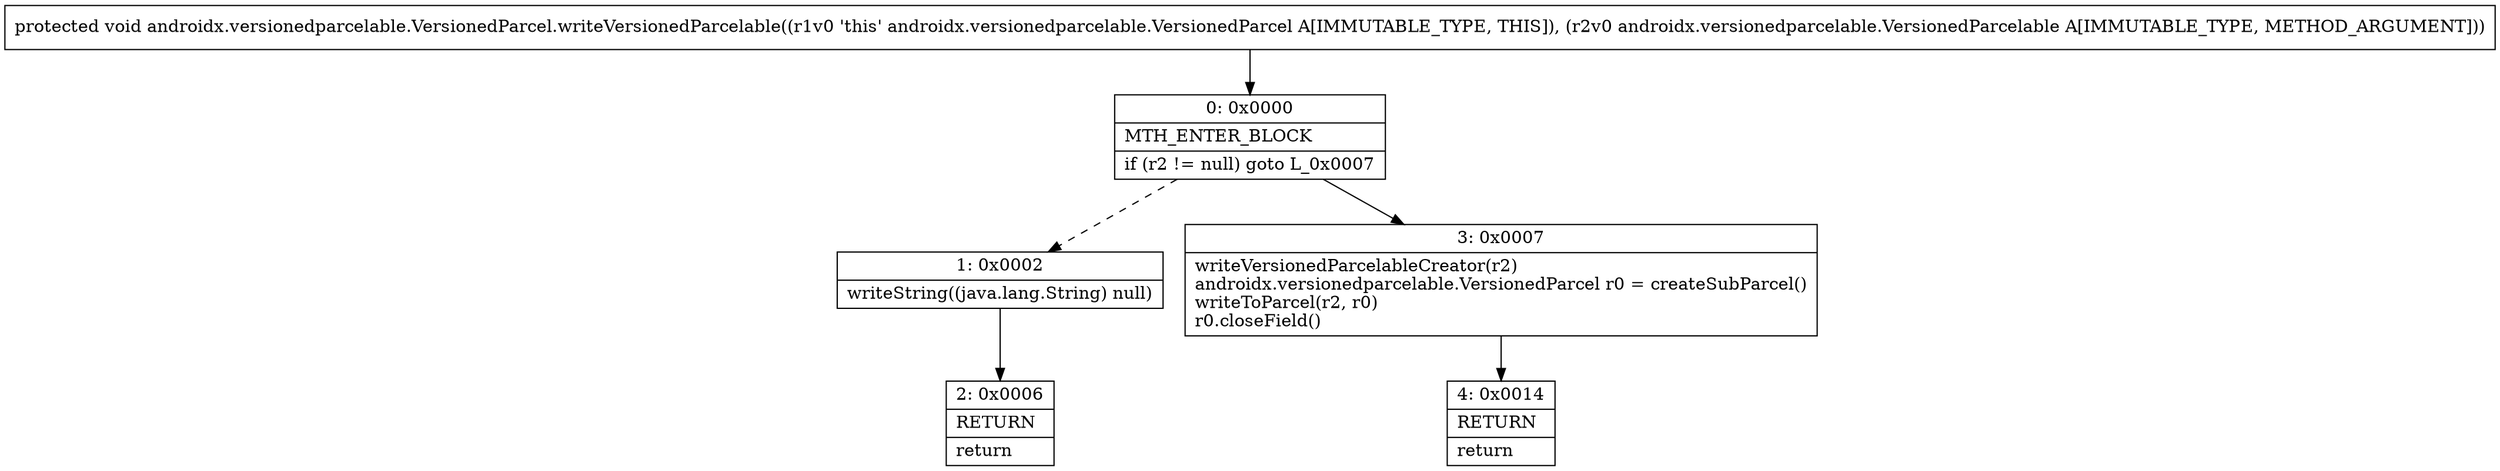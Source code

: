 digraph "CFG forandroidx.versionedparcelable.VersionedParcel.writeVersionedParcelable(Landroidx\/versionedparcelable\/VersionedParcelable;)V" {
Node_0 [shape=record,label="{0\:\ 0x0000|MTH_ENTER_BLOCK\l|if (r2 != null) goto L_0x0007\l}"];
Node_1 [shape=record,label="{1\:\ 0x0002|writeString((java.lang.String) null)\l}"];
Node_2 [shape=record,label="{2\:\ 0x0006|RETURN\l|return\l}"];
Node_3 [shape=record,label="{3\:\ 0x0007|writeVersionedParcelableCreator(r2)\landroidx.versionedparcelable.VersionedParcel r0 = createSubParcel()\lwriteToParcel(r2, r0)\lr0.closeField()\l}"];
Node_4 [shape=record,label="{4\:\ 0x0014|RETURN\l|return\l}"];
MethodNode[shape=record,label="{protected void androidx.versionedparcelable.VersionedParcel.writeVersionedParcelable((r1v0 'this' androidx.versionedparcelable.VersionedParcel A[IMMUTABLE_TYPE, THIS]), (r2v0 androidx.versionedparcelable.VersionedParcelable A[IMMUTABLE_TYPE, METHOD_ARGUMENT])) }"];
MethodNode -> Node_0;
Node_0 -> Node_1[style=dashed];
Node_0 -> Node_3;
Node_1 -> Node_2;
Node_3 -> Node_4;
}

